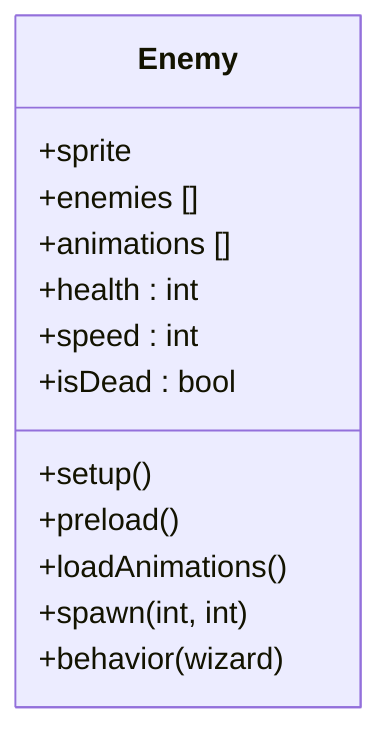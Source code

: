 classDiagram

class Enemy{
    +sprite
    +enemies []
    +animations []
    +health : int 
    +speed : int 
    +isDead : bool 
    +setup()
    +preload()
    +loadAnimations()
    +spawn(int, int)
    +behavior(wizard)
}
